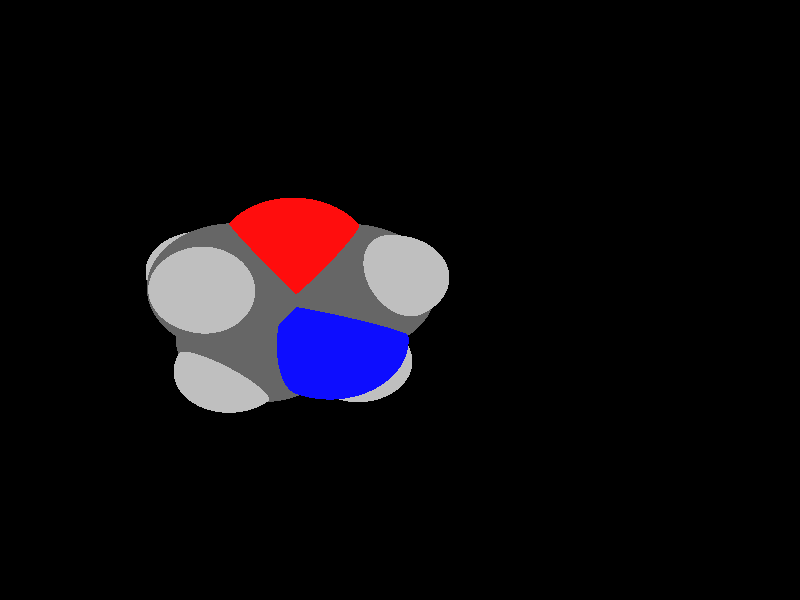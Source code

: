 global_settings {
	ambient_light rgb <0.200000002980232, 0.200000002980232, 0.200000002980232>
	max_trace_level 15
}

background { color rgb <0,0,0> }

camera {
	perspective
	location <-3.53646142177216, 2.56012759323096, -22.0649623589878>
	angle 40
	up <-0.986102261144071, -0.0410952664831844, 0.160976736329282>
	right <0.0064472818769073, -0.977660856651348, -0.210089699719314> * 1
	direction <0.166014346135962, -0.206132065541555, 0.964338534142767> }

light_source {
	<-21.0646035439502, -14.9673117905173, -25.2372544205319>
	color rgb <1, 1, 1>
	fade_distance 49.4980808453109
	fade_power 0
	spotlight
	area_light <20, 0, 0>, <0, 0, 20>, 20, 20
	circular
	orient
	point_at <21.0646035439502, 14.9673117905173, 25.2372544205319>
}

light_source {
	<-15.156862366524, 16.0942014500921, 18.8816553005607>
	color rgb <0.300000011920929, 0.300000011920929, 0.300000011920929> shadowless
	fade_distance 49.4980808453109
	fade_power 0
	parallel
	point_at <15.156862366524, -16.0942014500921, -18.8816553005607>
}

#default {
	finish {ambient 0.5 diffuse 1 specular 0.2 roughness .01 metallic 1}
}

union {
cylinder {
	<-1.09449168902349, 0.0846635499438557, -0.528365718722097>, 	<-0.668269627867988, -0.449739439842646, -0.580115596351013>, 0.075
	pigment { rgbt <1, 0.0500000007450581, 0.0500000007450581, 0> }
}
cylinder {
	<-0.668269627867988, -0.449739439842646, -0.580115596351013>, 	<-0.208472787281923, -1.02623894256064, -0.635941965755694>, 0.075
	pigment { rgbt <0.400000005960464, 0.400000005960464, 0.400000005960464, 0> }
}
cylinder {
	<-0.208472787281923, -1.02623894256064, -0.635941965755694>, 	<0.471037341180848, -0.77715365879607, -0.791983050616142>, 0.075
	pigment { rgbt <0.400000005960464, 0.400000005960464, 0.400000005960464, 0> }
}
cylinder {
	<0.471037341180848, -0.77715365879607, -0.791983050616142>, 	<1.12576643852955, -0.537152257535201, -0.942333478609196>, 0.075
	pigment { rgbt <0.0500000007450581, 0.0500000007450581, 1, 0> }
}
cylinder {
	<1.12576643852955, -0.537152257535201, -0.942333478609196>, 	<1.13720112115941, 0.0973853750072171, -0.613085359185292>, 0.075
	pigment { rgbt <0.0500000007450581, 0.0500000007450581, 1, 0> }
}
cylinder {
	<1.13720112115941, 0.0973853750072171, -0.613085359185292>, 	<1.14906762492054, 0.755885785283729, -0.271403462629036>, 0.075
	pigment { rgbt <0.400000005960464, 0.400000005960464, 0.400000005960464, 0> }
}
cylinder {
	<1.14906762492054, 0.755885785283729, -0.271403462629036>, 	<0.439852264730914, 1.00534317530679, -0.36530743123177>, 0.075
	pigment { rgbt <0.400000005960464, 0.400000005960464, 0.400000005960464, 0> }
}
cylinder {
	<0.439852264730914, 1.00534317530679, -0.36530743123177>, 	<-0.26936309545871, 1.25480056532985, -0.459211399834503>, 0.075
	pigment { rgbt <0.400000005960464, 0.400000005960464, 0.400000005960464, 0> }
}
cylinder {
	<-1.09449168902349, 0.0846635499438557, -0.528365718722097>, 	<-0.697469015597229, 0.64769206422246, -0.495091108221559>, 0.075
	pigment { rgbt <1, 0.0500000007450581, 0.0500000007450581, 0> }
}
cylinder {
	<-0.697469015597229, 0.64769206422246, -0.495091108221559>, 	<-0.26936309545871, 1.25480056532985, -0.459211399834503>, 0.075
	pigment { rgbt <0.400000005960464, 0.400000005960464, 0.400000005960464, 0> }
}
cylinder {
	<-0.208472787281923, -1.02623894256064, -0.635941965755694>, 	<-0.429563307568785, -1.44505747864366, -1.10769203372687>, 0.075
	pigment { rgbt <0.400000005960464, 0.400000005960464, 0.400000005960464, 0> }
}
cylinder {
	<-0.429563307568785, -1.44505747864366, -1.10769203372687>, 	<-0.570282472583242, -1.71162609774914, -1.40795038751917>, 0.075
	pigment { rgbt <0.75, 0.75, 0.75, 0> }
}
cylinder {
	<-0.208472787281923, -1.02623894256064, -0.635941965755694>, 	<-0.216263553095879, -1.34815847136216, -0.048889223190618>, 0.075
	pigment { rgbt <0.400000005960464, 0.400000005960464, 0.400000005960464, 0> }
}
cylinder {
	<-0.216263553095879, -1.34815847136216, -0.048889223190618>, 	<-0.221226897609916, -1.55324710647121, 0.325110596447293>, 0.075
	pigment { rgbt <0.75, 0.75, 0.75, 0> }
}
cylinder {
	<1.12576643852955, -0.537152257535201, -0.942333478609196>, 	<1.54867325991141, -0.916440890475492, -0.705157162580514>, 0.075
	pigment { rgbt <0.0500000007450581, 0.0500000007450581, 1, 0> }
}
cylinder {
	<1.54867325991141, -0.916440890475492, -0.705157162580514>, 	<1.82319158420863, -1.1626456681604, -0.55120068435102>, 0.075
	pigment { rgbt <0.75, 0.75, 0.75, 0> }
}
cylinder {
	<1.14906762492054, 0.755885785283729, -0.271403462629036>, 	<1.60190200657389, 1.17187556250904, -0.532914599716855>, 0.075
	pigment { rgbt <0.400000005960464, 0.400000005960464, 0.400000005960464, 0> }
}
cylinder {
	<1.60190200657389, 1.17187556250904, -0.532914599716855>, 	<1.89005762848185, 1.43658557089236, -0.699324014276467>, 0.075
	pigment { rgbt <0.75, 0.75, 0.75, 0> }
}
cylinder {
	<1.14906762492054, 0.755885785283729, -0.271403462629036>, 	<1.28502775284926, 0.675206650951258, 0.379233009736527>, 0.075
	pigment { rgbt <0.400000005960464, 0.400000005960464, 0.400000005960464, 0> }
}
cylinder {
	<1.28502775284926, 0.675206650951258, 0.379233009736527>, 	<1.37164519726117, 0.623807608160515, 0.793740331375908>, 0.075
	pigment { rgbt <0.75, 0.75, 0.75, 0> }
}
cylinder {
	<-0.26936309545871, 1.25480056532985, -0.459211399834503>, 	<-0.34147573492614, 1.59698950846109, -1.02954767083792>, 0.075
	pigment { rgbt <0.400000005960464, 0.400000005960464, 0.400000005960464, 0> }
}
cylinder {
	<-0.34147573492614, 1.59698950846109, -1.02954767083792>, 	<-0.38739546137554, 1.81488782391094, -1.39272513517795>, 0.075
	pigment { rgbt <0.75, 0.75, 0.75, 0> }
}
cylinder {
	<-0.26936309545871, 1.25480056532985, -0.459211399834503>, 	<-0.472890194964188, 1.63486958726196, 0.0515320151051086>, 0.075
	pigment { rgbt <0.400000005960464, 0.400000005960464, 0.400000005960464, 0> }
}
cylinder {
	<-0.472890194964188, 1.63486958726196, 0.0515320151051086>, 	<-0.602422063043442, 1.87675899918568, 0.37658724758792>, 0.075
	pigment { rgbt <0.75, 0.75, 0.75, 0> }
}
sphere {
	<-1.09449168902349, 0.0846635499438557, -0.528365718722097>, 0.3564
	pigment { rgbt <1, 0.0500000007450581, 0.0500000007450581,0> }
}
sphere {
	<-0.208472787281923, -1.02623894256064, -0.635941965755694>, 0.4104
	pigment { rgbt <0.400000005960464, 0.400000005960464, 0.400000005960464,0> }
}
sphere {
	<1.12576643852955, -0.537152257535201, -0.942333478609196>, 0.3834
	pigment { rgbt <0.0500000007450581, 0.0500000007450581, 1,0> }
}
sphere {
	<1.14906762492054, 0.755885785283729, -0.271403462629036>, 0.4104
	pigment { rgbt <0.400000005960464, 0.400000005960464, 0.400000005960464,0> }
}
sphere {
	<-0.26936309545871, 1.25480056532985, -0.459211399834503>, 0.4104
	pigment { rgbt <0.400000005960464, 0.400000005960464, 0.400000005960464,0> }
}
sphere {
	<-0.570282472583242, -1.71162609774914, -1.40795038751917>, 0.1674
	pigment { rgbt <0.75, 0.75, 0.75,0> }
}
sphere {
	<-0.221226897609916, -1.55324710647121, 0.325110596447293>, 0.1674
	pigment { rgbt <0.75, 0.75, 0.75,0> }
}
sphere {
	<1.82319158420863, -1.1626456681604, -0.55120068435102>, 0.1674
	pigment { rgbt <0.75, 0.75, 0.75,0> }
}
sphere {
	<1.89005762848185, 1.43658557089236, -0.699324014276467>, 0.1674
	pigment { rgbt <0.75, 0.75, 0.75,0> }
}
sphere {
	<1.37164519726117, 0.623807608160515, 0.793740331375908>, 0.1674
	pigment { rgbt <0.75, 0.75, 0.75,0> }
}
sphere {
	<-0.38739546137554, 1.81488782391094, -1.39272513517795>, 0.1674
	pigment { rgbt <0.75, 0.75, 0.75,0> }
}
sphere {
	<-0.602422063043442, 1.87675899918568, 0.37658724758792>, 0.1674
	pigment { rgbt <0.75, 0.75, 0.75,0> }
}
}
merge {
}
union {
}
merge {
sphere {
	<-1.09449168902349, 0.0846635499438557, -0.528365718722097>, 1.519848
	pigment { rgbt <0, 0, 0,0> }
}
sphere {
	<-0.208472787281923, -1.02623894256064, -0.635941965755694>, 1.69983
	pigment { rgbt <0, 0, 0,0> }
}
sphere {
	<1.12576643852955, -0.537152257535201, -0.942333478609196>, 1.549845
	pigment { rgbt <0, 0, 0,0> }
}
sphere {
	<1.14906762492054, 0.755885785283729, -0.271403462629036>, 1.69983
	pigment { rgbt <0, 0, 0,0> }
}
sphere {
	<-0.26936309545871, 1.25480056532985, -0.459211399834503>, 1.69983
	pigment { rgbt <0, 0, 0,0> }
}
sphere {
	<-0.570282472583242, -1.71162609774914, -1.40795038751917>, 1.09989
	pigment { rgbt <0, 0, 0,0> }
}
sphere {
	<-0.221226897609916, -1.55324710647121, 0.325110596447293>, 1.09989
	pigment { rgbt <0, 0, 0,0> }
}
sphere {
	<1.82319158420863, -1.1626456681604, -0.55120068435102>, 1.09989
	pigment { rgbt <0, 0, 0,0> }
}
sphere {
	<1.89005762848185, 1.43658557089236, -0.699324014276467>, 1.09989
	pigment { rgbt <0, 0, 0,0> }
}
sphere {
	<1.37164519726117, 0.623807608160515, 0.793740331375908>, 1.09989
	pigment { rgbt <0, 0, 0,0> }
}
sphere {
	<-0.38739546137554, 1.81488782391094, -1.39272513517795>, 1.09989
	pigment { rgbt <0, 0, 0,0> }
}
sphere {
	<-0.602422063043442, 1.87675899918568, 0.37658724758792>, 1.09989
	pigment { rgbt <0, 0, 0,0> }
}
sphere {
	<-1.09449168902349, 0.0846635499438557, -0.528365718722097>, 1.52
	pigment { rgbt <1, 0.0500000007450581, 0.0500000007450581,0.350000023841858> }
}
sphere {
	<-0.208472787281923, -1.02623894256064, -0.635941965755694>, 1.7
	pigment { rgbt <0.400000005960464, 0.400000005960464, 0.400000005960464,0.350000023841858> }
}
sphere {
	<1.12576643852955, -0.537152257535201, -0.942333478609196>, 1.55
	pigment { rgbt <0.0500000007450581, 0.0500000007450581, 1,0.350000023841858> }
}
sphere {
	<1.14906762492054, 0.755885785283729, -0.271403462629036>, 1.7
	pigment { rgbt <0.400000005960464, 0.400000005960464, 0.400000005960464,0.350000023841858> }
}
sphere {
	<-0.26936309545871, 1.25480056532985, -0.459211399834503>, 1.7
	pigment { rgbt <0.400000005960464, 0.400000005960464, 0.400000005960464,0.350000023841858> }
}
sphere {
	<-0.570282472583242, -1.71162609774914, -1.40795038751917>, 1.1
	pigment { rgbt <0.75, 0.75, 0.75,0.350000023841858> }
}
sphere {
	<-0.221226897609916, -1.55324710647121, 0.325110596447293>, 1.1
	pigment { rgbt <0.75, 0.75, 0.75,0.350000023841858> }
}
sphere {
	<1.82319158420863, -1.1626456681604, -0.55120068435102>, 1.1
	pigment { rgbt <0.75, 0.75, 0.75,0.350000023841858> }
}
sphere {
	<1.89005762848185, 1.43658557089236, -0.699324014276467>, 1.1
	pigment { rgbt <0.75, 0.75, 0.75,0.350000023841858> }
}
sphere {
	<1.37164519726117, 0.623807608160515, 0.793740331375908>, 1.1
	pigment { rgbt <0.75, 0.75, 0.75,0.350000023841858> }
}
sphere {
	<-0.38739546137554, 1.81488782391094, -1.39272513517795>, 1.1
	pigment { rgbt <0.75, 0.75, 0.75,0.350000023841858> }
}
sphere {
	<-0.602422063043442, 1.87675899918568, 0.37658724758792>, 1.1
	pigment { rgbt <0.75, 0.75, 0.75,0.350000023841858> }
}
}

